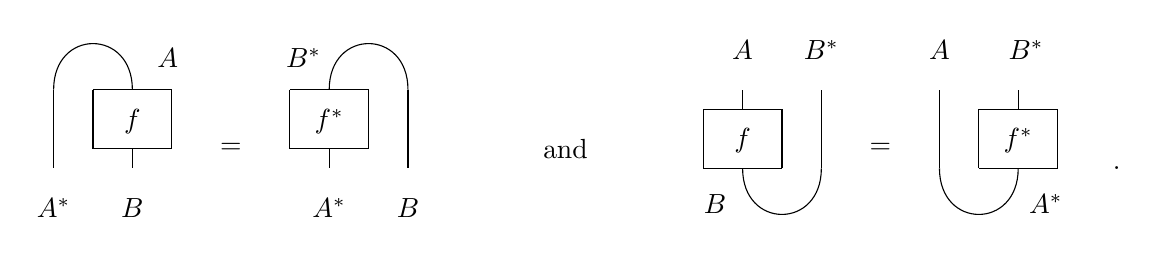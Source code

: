 \begin{tikzpicture}
	\begin{pgfonlayer}{nodelayer}
		\node [style=none] (0) at (-9, 3.75) {};
		\node [style=none] (1) at (-8, 3.75) {};
		\node [style=none] (2) at (-9, 2.25) {$A^*$};
		\node [style=none] (3) at (-7.55, 4.15) {$A$};
		\node [style=none] (4) at (-6.75, 3) {$=$};
		\node [style=none] (5) at (-5.5, 3.75) {};
		\node [style=none] (6) at (-4.5, 3.75) {};
		\node [style=none] (7) at (-9, 2.75) {};
		\node [style=none] (8) at (-7.5, 3.75) {};
		\node [style=none] (9) at (-8.5, 3.75) {};
		\node [style=none] (10) at (-8.5, 3) {};
		\node [style=none] (11) at (-7.5, 3) {};
		\node [style=none] (12) at (-8, 2.75) {};
		\node [style=none] (13) at (-8, 3) {};
		\node [style=none] (14) at (-8, 3.35) {$f$};
		\node [style=none] (15) at (-8, 2.25) {$B$};
		\node [style=none] (16) at (-6, 3.75) {};
		\node [style=none] (17) at (-5, 3.75) {};
		\node [style=none] (18) at (-5, 3) {};
		\node [style=none] (19) at (-6, 3) {};
		\node [style=none] (20) at (-5.5, 3) {};
		\node [style=none] (21) at (-5.5, 2.75) {};
		\node [style=none] (22) at (-4.5, 2.75) {};
		\node [style=none] (23) at (-5.5, 2.25) {$A^*$};
		\node [style=none] (24) at (-4.5, 2.25) {$B$};
		\node [style=none] (25) at (-5.5, 3.35) {$f^*$};
		\node [style=none] (26) at (-5.825, 4.15) {$B^*$};
		\node [style=none] (27) at (-2.5, 3) {and};
		\node [style=none] (28) at (2.25, 2.75) {};
		\node [style=none] (29) at (3.25, 2.75) {};
		\node [style=none] (30) at (3.6, 2.3) {$A^*$};
		\node [style=none] (31) at (2.25, 4.25) {$A$};
		\node [style=none] (32) at (1.5, 3) {$=$};
		\node [style=none] (33) at (-0.25, 2.75) {};
		\node [style=none] (34) at (0.75, 2.75) {};
		\node [style=none] (35) at (2.25, 3.75) {};
		\node [style=none] (36) at (3.75, 2.75) {};
		\node [style=none] (37) at (2.75, 2.75) {};
		\node [style=none] (38) at (2.75, 3.5) {};
		\node [style=none] (39) at (3.75, 3.5) {};
		\node [style=none] (40) at (3.25, 3.75) {};
		\node [style=none] (41) at (3.25, 3.5) {};
		\node [style=none] (42) at (3.25, 3.1) {$f^*$};
		\node [style=none] (43) at (3.35, 4.25) {$B^*$};
		\node [style=none] (44) at (-0.75, 2.75) {};
		\node [style=none] (45) at (0.25, 2.75) {};
		\node [style=none] (46) at (0.25, 3.5) {};
		\node [style=none] (47) at (-0.75, 3.5) {};
		\node [style=none] (48) at (-0.25, 3.5) {};
		\node [style=none] (49) at (-0.25, 3.75) {};
		\node [style=none] (50) at (0.75, 3.75) {};
		\node [style=none] (51) at (-0.25, 4.25) {$A$};
		\node [style=none] (52) at (0.75, 4.25) {$B^*$};
		\node [style=none] (53) at (-0.25, 3.1) {$f$};
		\node [style=none] (54) at (-0.6, 2.3) {$B$};
		\node [style=none] (55) at (4.5, 2.75) {.};
	\end{pgfonlayer}
	\begin{pgfonlayer}{edgelayer}
		\draw [bend left=90, looseness=2.00] (0.center) to (1.center);
		\draw (0.center) to (7.center);
		\draw (8.center) to (11.center);
		\draw (11.center) to (10.center);
		\draw (10.center) to (9.center);
		\draw (9.center) to (8.center);
		\draw (13.center) to (12.center);
		\draw [bend left=90, looseness=2.00] (5.center) to (6.center);
		\draw (16.center) to (19.center);
		\draw (19.center) to (18.center);
		\draw (18.center) to (17.center);
		\draw (17.center) to (16.center);
		\draw (20.center) to (21.center);
		\draw (6.center) to (22.center);
		\draw [bend right=90, looseness=2.00] (28.center) to (29.center);
		\draw (28.center) to (35.center);
		\draw (36.center) to (39.center);
		\draw (39.center) to (38.center);
		\draw (38.center) to (37.center);
		\draw (37.center) to (36.center);
		\draw (41.center) to (40.center);
		\draw [bend right=90, looseness=2.00] (33.center) to (34.center);
		\draw (44.center) to (47.center);
		\draw (47.center) to (46.center);
		\draw (46.center) to (45.center);
		\draw (45.center) to (44.center);
		\draw (48.center) to (49.center);
		\draw (34.center) to (50.center);
	\end{pgfonlayer}
\end{tikzpicture}
